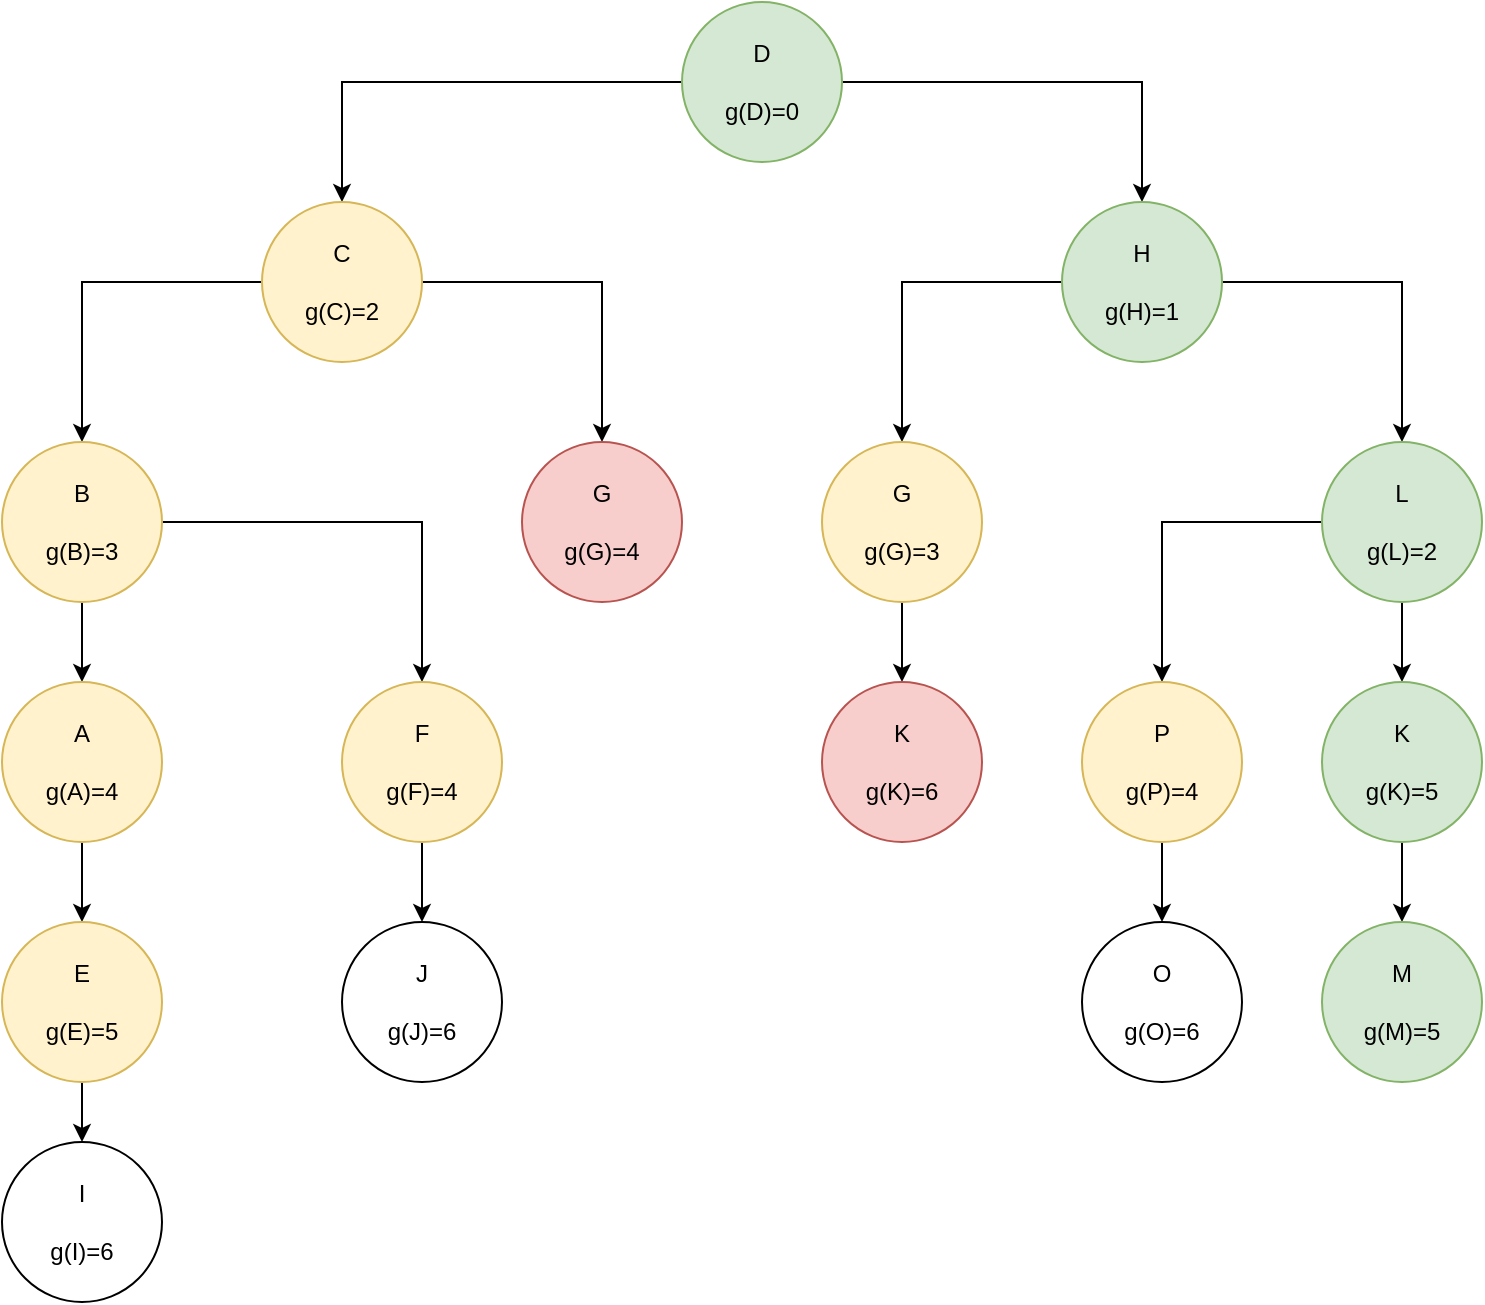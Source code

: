 <mxfile version="13.7.9" type="device" pages="2"><diagram id="yDzr5H2AYl0D0sOfh2wh" name="Page-1"><mxGraphModel dx="2076" dy="1112" grid="1" gridSize="10" guides="1" tooltips="1" connect="1" arrows="1" fold="1" page="1" pageScale="1" pageWidth="850" pageHeight="1100" math="0" shadow="0"><root><mxCell id="0"/><mxCell id="1" parent="0"/><mxCell id="QcvsLd2sB7OEQhV0TR3n-3" value="" style="edgeStyle=orthogonalEdgeStyle;rounded=0;orthogonalLoop=1;jettySize=auto;html=1;" edge="1" parent="1" source="QcvsLd2sB7OEQhV0TR3n-1" target="QcvsLd2sB7OEQhV0TR3n-2"><mxGeometry relative="1" as="geometry"/></mxCell><mxCell id="QcvsLd2sB7OEQhV0TR3n-5" value="" style="edgeStyle=orthogonalEdgeStyle;rounded=0;orthogonalLoop=1;jettySize=auto;html=1;" edge="1" parent="1" source="QcvsLd2sB7OEQhV0TR3n-1" target="QcvsLd2sB7OEQhV0TR3n-4"><mxGeometry relative="1" as="geometry"/></mxCell><mxCell id="QcvsLd2sB7OEQhV0TR3n-1" value="D&lt;br&gt;&lt;br&gt;g(D)=0" style="ellipse;whiteSpace=wrap;html=1;aspect=fixed;fillColor=#d5e8d4;strokeColor=#82b366;" vertex="1" parent="1"><mxGeometry x="410" y="20" width="80" height="80" as="geometry"/></mxCell><mxCell id="QcvsLd2sB7OEQhV0TR3n-7" value="" style="edgeStyle=orthogonalEdgeStyle;rounded=0;orthogonalLoop=1;jettySize=auto;html=1;" edge="1" parent="1" source="QcvsLd2sB7OEQhV0TR3n-2" target="QcvsLd2sB7OEQhV0TR3n-6"><mxGeometry relative="1" as="geometry"/></mxCell><mxCell id="QcvsLd2sB7OEQhV0TR3n-10" value="" style="edgeStyle=orthogonalEdgeStyle;rounded=0;orthogonalLoop=1;jettySize=auto;html=1;" edge="1" parent="1" source="QcvsLd2sB7OEQhV0TR3n-2" target="QcvsLd2sB7OEQhV0TR3n-9"><mxGeometry relative="1" as="geometry"/></mxCell><mxCell id="QcvsLd2sB7OEQhV0TR3n-2" value="C&lt;br&gt;&lt;br&gt;g(C)=2" style="ellipse;whiteSpace=wrap;html=1;aspect=fixed;fillColor=#fff2cc;strokeColor=#d6b656;" vertex="1" parent="1"><mxGeometry x="200" y="120" width="80" height="80" as="geometry"/></mxCell><mxCell id="QcvsLd2sB7OEQhV0TR3n-12" value="" style="edgeStyle=orthogonalEdgeStyle;rounded=0;orthogonalLoop=1;jettySize=auto;html=1;" edge="1" parent="1" source="QcvsLd2sB7OEQhV0TR3n-4" target="QcvsLd2sB7OEQhV0TR3n-11"><mxGeometry relative="1" as="geometry"/></mxCell><mxCell id="QcvsLd2sB7OEQhV0TR3n-14" value="" style="edgeStyle=orthogonalEdgeStyle;rounded=0;orthogonalLoop=1;jettySize=auto;html=1;" edge="1" parent="1" source="QcvsLd2sB7OEQhV0TR3n-4" target="QcvsLd2sB7OEQhV0TR3n-13"><mxGeometry relative="1" as="geometry"/></mxCell><mxCell id="QcvsLd2sB7OEQhV0TR3n-4" value="H&lt;br&gt;&lt;br&gt;g(H)=1" style="ellipse;whiteSpace=wrap;html=1;aspect=fixed;fillColor=#d5e8d4;strokeColor=#82b366;" vertex="1" parent="1"><mxGeometry x="600" y="120" width="80" height="80" as="geometry"/></mxCell><mxCell id="QcvsLd2sB7OEQhV0TR3n-16" value="" style="edgeStyle=orthogonalEdgeStyle;rounded=0;orthogonalLoop=1;jettySize=auto;html=1;" edge="1" parent="1" source="QcvsLd2sB7OEQhV0TR3n-6" target="QcvsLd2sB7OEQhV0TR3n-15"><mxGeometry relative="1" as="geometry"/></mxCell><mxCell id="QcvsLd2sB7OEQhV0TR3n-18" value="" style="edgeStyle=orthogonalEdgeStyle;rounded=0;orthogonalLoop=1;jettySize=auto;html=1;" edge="1" parent="1" source="QcvsLd2sB7OEQhV0TR3n-6" target="QcvsLd2sB7OEQhV0TR3n-17"><mxGeometry relative="1" as="geometry"/></mxCell><mxCell id="QcvsLd2sB7OEQhV0TR3n-6" value="B&lt;br&gt;&lt;br&gt;g(B)=3" style="ellipse;whiteSpace=wrap;html=1;aspect=fixed;fillColor=#fff2cc;strokeColor=#d6b656;" vertex="1" parent="1"><mxGeometry x="70" y="240" width="80" height="80" as="geometry"/></mxCell><mxCell id="QcvsLd2sB7OEQhV0TR3n-9" value="G&lt;br&gt;&lt;br&gt;g(G)=4" style="ellipse;whiteSpace=wrap;html=1;aspect=fixed;fillColor=#f8cecc;strokeColor=#b85450;" vertex="1" parent="1"><mxGeometry x="330" y="240" width="80" height="80" as="geometry"/></mxCell><mxCell id="QcvsLd2sB7OEQhV0TR3n-27" value="" style="edgeStyle=orthogonalEdgeStyle;rounded=0;orthogonalLoop=1;jettySize=auto;html=1;" edge="1" parent="1" source="QcvsLd2sB7OEQhV0TR3n-11" target="QcvsLd2sB7OEQhV0TR3n-26"><mxGeometry relative="1" as="geometry"/></mxCell><mxCell id="QcvsLd2sB7OEQhV0TR3n-11" value="G&lt;br&gt;&lt;br&gt;g(G)=3" style="ellipse;whiteSpace=wrap;html=1;aspect=fixed;fillColor=#fff2cc;strokeColor=#d6b656;" vertex="1" parent="1"><mxGeometry x="480" y="240" width="80" height="80" as="geometry"/></mxCell><mxCell id="QcvsLd2sB7OEQhV0TR3n-20" value="" style="edgeStyle=orthogonalEdgeStyle;rounded=0;orthogonalLoop=1;jettySize=auto;html=1;" edge="1" parent="1" source="QcvsLd2sB7OEQhV0TR3n-13" target="QcvsLd2sB7OEQhV0TR3n-19"><mxGeometry relative="1" as="geometry"/></mxCell><mxCell id="QcvsLd2sB7OEQhV0TR3n-22" value="" style="edgeStyle=orthogonalEdgeStyle;rounded=0;orthogonalLoop=1;jettySize=auto;html=1;" edge="1" parent="1" source="QcvsLd2sB7OEQhV0TR3n-13" target="QcvsLd2sB7OEQhV0TR3n-21"><mxGeometry relative="1" as="geometry"/></mxCell><mxCell id="QcvsLd2sB7OEQhV0TR3n-13" value="L&lt;br&gt;&lt;br&gt;g(L)=2" style="ellipse;whiteSpace=wrap;html=1;aspect=fixed;fillColor=#d5e8d4;strokeColor=#82b366;" vertex="1" parent="1"><mxGeometry x="730" y="240" width="80" height="80" as="geometry"/></mxCell><mxCell id="QcvsLd2sB7OEQhV0TR3n-34" value="" style="edgeStyle=orthogonalEdgeStyle;rounded=0;orthogonalLoop=1;jettySize=auto;html=1;" edge="1" parent="1" source="QcvsLd2sB7OEQhV0TR3n-15" target="QcvsLd2sB7OEQhV0TR3n-33"><mxGeometry relative="1" as="geometry"/></mxCell><mxCell id="QcvsLd2sB7OEQhV0TR3n-15" value="F&lt;br&gt;&lt;br&gt;g(F)=4" style="ellipse;whiteSpace=wrap;html=1;aspect=fixed;fillColor=#fff2cc;strokeColor=#d6b656;" vertex="1" parent="1"><mxGeometry x="240" y="360" width="80" height="80" as="geometry"/></mxCell><mxCell id="QcvsLd2sB7OEQhV0TR3n-32" value="" style="edgeStyle=orthogonalEdgeStyle;rounded=0;orthogonalLoop=1;jettySize=auto;html=1;" edge="1" parent="1" source="QcvsLd2sB7OEQhV0TR3n-17" target="QcvsLd2sB7OEQhV0TR3n-31"><mxGeometry relative="1" as="geometry"/></mxCell><mxCell id="QcvsLd2sB7OEQhV0TR3n-17" value="A&lt;br&gt;&lt;br&gt;g(A)=4" style="ellipse;whiteSpace=wrap;html=1;aspect=fixed;fillColor=#fff2cc;strokeColor=#d6b656;" vertex="1" parent="1"><mxGeometry x="70" y="360" width="80" height="80" as="geometry"/></mxCell><mxCell id="QcvsLd2sB7OEQhV0TR3n-43" value="" style="edgeStyle=orthogonalEdgeStyle;rounded=0;orthogonalLoop=1;jettySize=auto;html=1;" edge="1" parent="1" source="QcvsLd2sB7OEQhV0TR3n-19" target="QcvsLd2sB7OEQhV0TR3n-42"><mxGeometry relative="1" as="geometry"/></mxCell><mxCell id="QcvsLd2sB7OEQhV0TR3n-19" value="K&lt;br&gt;&lt;br&gt;g(K)=5" style="ellipse;whiteSpace=wrap;html=1;aspect=fixed;fillColor=#d5e8d4;strokeColor=#82b366;" vertex="1" parent="1"><mxGeometry x="730" y="360" width="80" height="80" as="geometry"/></mxCell><mxCell id="QcvsLd2sB7OEQhV0TR3n-39" value="" style="edgeStyle=orthogonalEdgeStyle;rounded=0;orthogonalLoop=1;jettySize=auto;html=1;" edge="1" parent="1" source="QcvsLd2sB7OEQhV0TR3n-21" target="QcvsLd2sB7OEQhV0TR3n-38"><mxGeometry relative="1" as="geometry"/></mxCell><mxCell id="QcvsLd2sB7OEQhV0TR3n-21" value="P&lt;br&gt;&lt;br&gt;g(P)=4" style="ellipse;whiteSpace=wrap;html=1;aspect=fixed;fillColor=#fff2cc;strokeColor=#d6b656;" vertex="1" parent="1"><mxGeometry x="610" y="360" width="80" height="80" as="geometry"/></mxCell><mxCell id="QcvsLd2sB7OEQhV0TR3n-26" value="K&lt;br&gt;&lt;br&gt;g(K)=6" style="ellipse;whiteSpace=wrap;html=1;aspect=fixed;fillColor=#f8cecc;strokeColor=#b85450;" vertex="1" parent="1"><mxGeometry x="480" y="360" width="80" height="80" as="geometry"/></mxCell><mxCell id="QcvsLd2sB7OEQhV0TR3n-41" value="" style="edgeStyle=orthogonalEdgeStyle;rounded=0;orthogonalLoop=1;jettySize=auto;html=1;" edge="1" parent="1" source="QcvsLd2sB7OEQhV0TR3n-31" target="QcvsLd2sB7OEQhV0TR3n-40"><mxGeometry relative="1" as="geometry"/></mxCell><mxCell id="QcvsLd2sB7OEQhV0TR3n-31" value="E&lt;br&gt;&lt;br&gt;g(E)=5" style="ellipse;whiteSpace=wrap;html=1;aspect=fixed;fillColor=#fff2cc;strokeColor=#d6b656;" vertex="1" parent="1"><mxGeometry x="70" y="480" width="80" height="80" as="geometry"/></mxCell><mxCell id="QcvsLd2sB7OEQhV0TR3n-33" value="J&lt;br&gt;&lt;br&gt;g(J)=6" style="ellipse;whiteSpace=wrap;html=1;aspect=fixed;" vertex="1" parent="1"><mxGeometry x="240" y="480" width="80" height="80" as="geometry"/></mxCell><mxCell id="QcvsLd2sB7OEQhV0TR3n-38" value="O&lt;br&gt;&lt;br&gt;g(O)=6" style="ellipse;whiteSpace=wrap;html=1;aspect=fixed;" vertex="1" parent="1"><mxGeometry x="610" y="480" width="80" height="80" as="geometry"/></mxCell><mxCell id="QcvsLd2sB7OEQhV0TR3n-40" value="I&lt;br&gt;&lt;br&gt;g(I)=6" style="ellipse;whiteSpace=wrap;html=1;aspect=fixed;" vertex="1" parent="1"><mxGeometry x="70" y="590" width="80" height="80" as="geometry"/></mxCell><mxCell id="QcvsLd2sB7OEQhV0TR3n-42" value="M&lt;br&gt;&lt;br&gt;g(M)=5" style="ellipse;whiteSpace=wrap;html=1;aspect=fixed;fillColor=#d5e8d4;strokeColor=#82b366;" vertex="1" parent="1"><mxGeometry x="730" y="480" width="80" height="80" as="geometry"/></mxCell></root></mxGraphModel></diagram><diagram id="pcb3oSKKxnGcY_LRs62f" name="Page-2"><mxGraphModel dx="1038" dy="499" grid="1" gridSize="10" guides="1" tooltips="1" connect="1" arrows="1" fold="1" page="1" pageScale="1" pageWidth="850" pageHeight="1100" math="0" shadow="0"><root><mxCell id="woEvg0iaLlXFF5nwK-VU-0"/><mxCell id="woEvg0iaLlXFF5nwK-VU-1" parent="woEvg0iaLlXFF5nwK-VU-0"/><mxCell id="nD25GJxzMIjCbCaoeWAF-0" value="" style="edgeStyle=orthogonalEdgeStyle;rounded=0;orthogonalLoop=1;jettySize=auto;html=1;" edge="1" parent="woEvg0iaLlXFF5nwK-VU-1" source="nD25GJxzMIjCbCaoeWAF-2" target="nD25GJxzMIjCbCaoeWAF-5"><mxGeometry relative="1" as="geometry"/></mxCell><mxCell id="nD25GJxzMIjCbCaoeWAF-1" value="" style="edgeStyle=orthogonalEdgeStyle;rounded=0;orthogonalLoop=1;jettySize=auto;html=1;" edge="1" parent="woEvg0iaLlXFF5nwK-VU-1" source="nD25GJxzMIjCbCaoeWAF-2" target="nD25GJxzMIjCbCaoeWAF-8"><mxGeometry relative="1" as="geometry"/></mxCell><mxCell id="nD25GJxzMIjCbCaoeWAF-34" value="" style="edgeStyle=orthogonalEdgeStyle;rounded=0;orthogonalLoop=1;jettySize=auto;html=1;" edge="1" parent="woEvg0iaLlXFF5nwK-VU-1" source="nD25GJxzMIjCbCaoeWAF-2" target="nD25GJxzMIjCbCaoeWAF-33"><mxGeometry relative="1" as="geometry"/></mxCell><mxCell id="nD25GJxzMIjCbCaoeWAF-2" value="Start" style="ellipse;whiteSpace=wrap;html=1;aspect=fixed;" vertex="1" parent="woEvg0iaLlXFF5nwK-VU-1"><mxGeometry x="410" y="20" width="80" height="80" as="geometry"/></mxCell><mxCell id="nD25GJxzMIjCbCaoeWAF-3" value="" style="edgeStyle=orthogonalEdgeStyle;rounded=0;orthogonalLoop=1;jettySize=auto;html=1;" edge="1" parent="woEvg0iaLlXFF5nwK-VU-1" source="nD25GJxzMIjCbCaoeWAF-5" target="nD25GJxzMIjCbCaoeWAF-11"><mxGeometry relative="1" as="geometry"/></mxCell><mxCell id="nD25GJxzMIjCbCaoeWAF-5" value="A" style="ellipse;whiteSpace=wrap;html=1;aspect=fixed;" vertex="1" parent="woEvg0iaLlXFF5nwK-VU-1"><mxGeometry x="200" y="140" width="80" height="80" as="geometry"/></mxCell><mxCell id="nD25GJxzMIjCbCaoeWAF-6" value="" style="edgeStyle=orthogonalEdgeStyle;rounded=0;orthogonalLoop=1;jettySize=auto;html=1;exitX=0.5;exitY=1;exitDx=0;exitDy=0;" edge="1" parent="woEvg0iaLlXFF5nwK-VU-1" source="nD25GJxzMIjCbCaoeWAF-33" target="nD25GJxzMIjCbCaoeWAF-14"><mxGeometry relative="1" as="geometry"/></mxCell><mxCell id="nD25GJxzMIjCbCaoeWAF-7" value="" style="edgeStyle=orthogonalEdgeStyle;rounded=0;orthogonalLoop=1;jettySize=auto;html=1;" edge="1" parent="woEvg0iaLlXFF5nwK-VU-1" source="nD25GJxzMIjCbCaoeWAF-8" target="nD25GJxzMIjCbCaoeWAF-17"><mxGeometry relative="1" as="geometry"/></mxCell><mxCell id="nD25GJxzMIjCbCaoeWAF-8" value="D" style="ellipse;whiteSpace=wrap;html=1;aspect=fixed;" vertex="1" parent="woEvg0iaLlXFF5nwK-VU-1"><mxGeometry x="600" y="140" width="80" height="80" as="geometry"/></mxCell><mxCell id="nD25GJxzMIjCbCaoeWAF-10" value="" style="edgeStyle=orthogonalEdgeStyle;rounded=0;orthogonalLoop=1;jettySize=auto;html=1;" edge="1" parent="woEvg0iaLlXFF5nwK-VU-1" source="nD25GJxzMIjCbCaoeWAF-11" target="nD25GJxzMIjCbCaoeWAF-21"><mxGeometry relative="1" as="geometry"/></mxCell><mxCell id="nD25GJxzMIjCbCaoeWAF-11" value="E" style="ellipse;whiteSpace=wrap;html=1;aspect=fixed;" vertex="1" parent="woEvg0iaLlXFF5nwK-VU-1"><mxGeometry x="200" y="250" width="80" height="80" as="geometry"/></mxCell><mxCell id="nD25GJxzMIjCbCaoeWAF-13" value="" style="edgeStyle=orthogonalEdgeStyle;rounded=0;orthogonalLoop=1;jettySize=auto;html=1;" edge="1" parent="woEvg0iaLlXFF5nwK-VU-1" source="nD25GJxzMIjCbCaoeWAF-14" target="nD25GJxzMIjCbCaoeWAF-26"><mxGeometry relative="1" as="geometry"/></mxCell><mxCell id="nD25GJxzMIjCbCaoeWAF-14" value="F" style="ellipse;whiteSpace=wrap;html=1;aspect=fixed;" vertex="1" parent="woEvg0iaLlXFF5nwK-VU-1"><mxGeometry x="410" y="250" width="80" height="80" as="geometry"/></mxCell><mxCell id="nD25GJxzMIjCbCaoeWAF-17" value="Goal 2" style="ellipse;whiteSpace=wrap;html=1;aspect=fixed;fillColor=#d5e8d4;strokeColor=#82b366;" vertex="1" parent="woEvg0iaLlXFF5nwK-VU-1"><mxGeometry x="600" y="250" width="80" height="80" as="geometry"/></mxCell><mxCell id="nD25GJxzMIjCbCaoeWAF-21" value="Goal 1" style="ellipse;whiteSpace=wrap;html=1;aspect=fixed;fillColor=#d5e8d4;strokeColor=#82b366;" vertex="1" parent="woEvg0iaLlXFF5nwK-VU-1"><mxGeometry x="200" y="370" width="80" height="80" as="geometry"/></mxCell><mxCell id="nD25GJxzMIjCbCaoeWAF-26" value="C" style="ellipse;whiteSpace=wrap;html=1;aspect=fixed;" vertex="1" parent="woEvg0iaLlXFF5nwK-VU-1"><mxGeometry x="410" y="370" width="80" height="80" as="geometry"/></mxCell><mxCell id="nD25GJxzMIjCbCaoeWAF-33" value="B" style="ellipse;whiteSpace=wrap;html=1;aspect=fixed;" vertex="1" parent="woEvg0iaLlXFF5nwK-VU-1"><mxGeometry x="410" y="140" width="80" height="80" as="geometry"/></mxCell></root></mxGraphModel></diagram></mxfile>